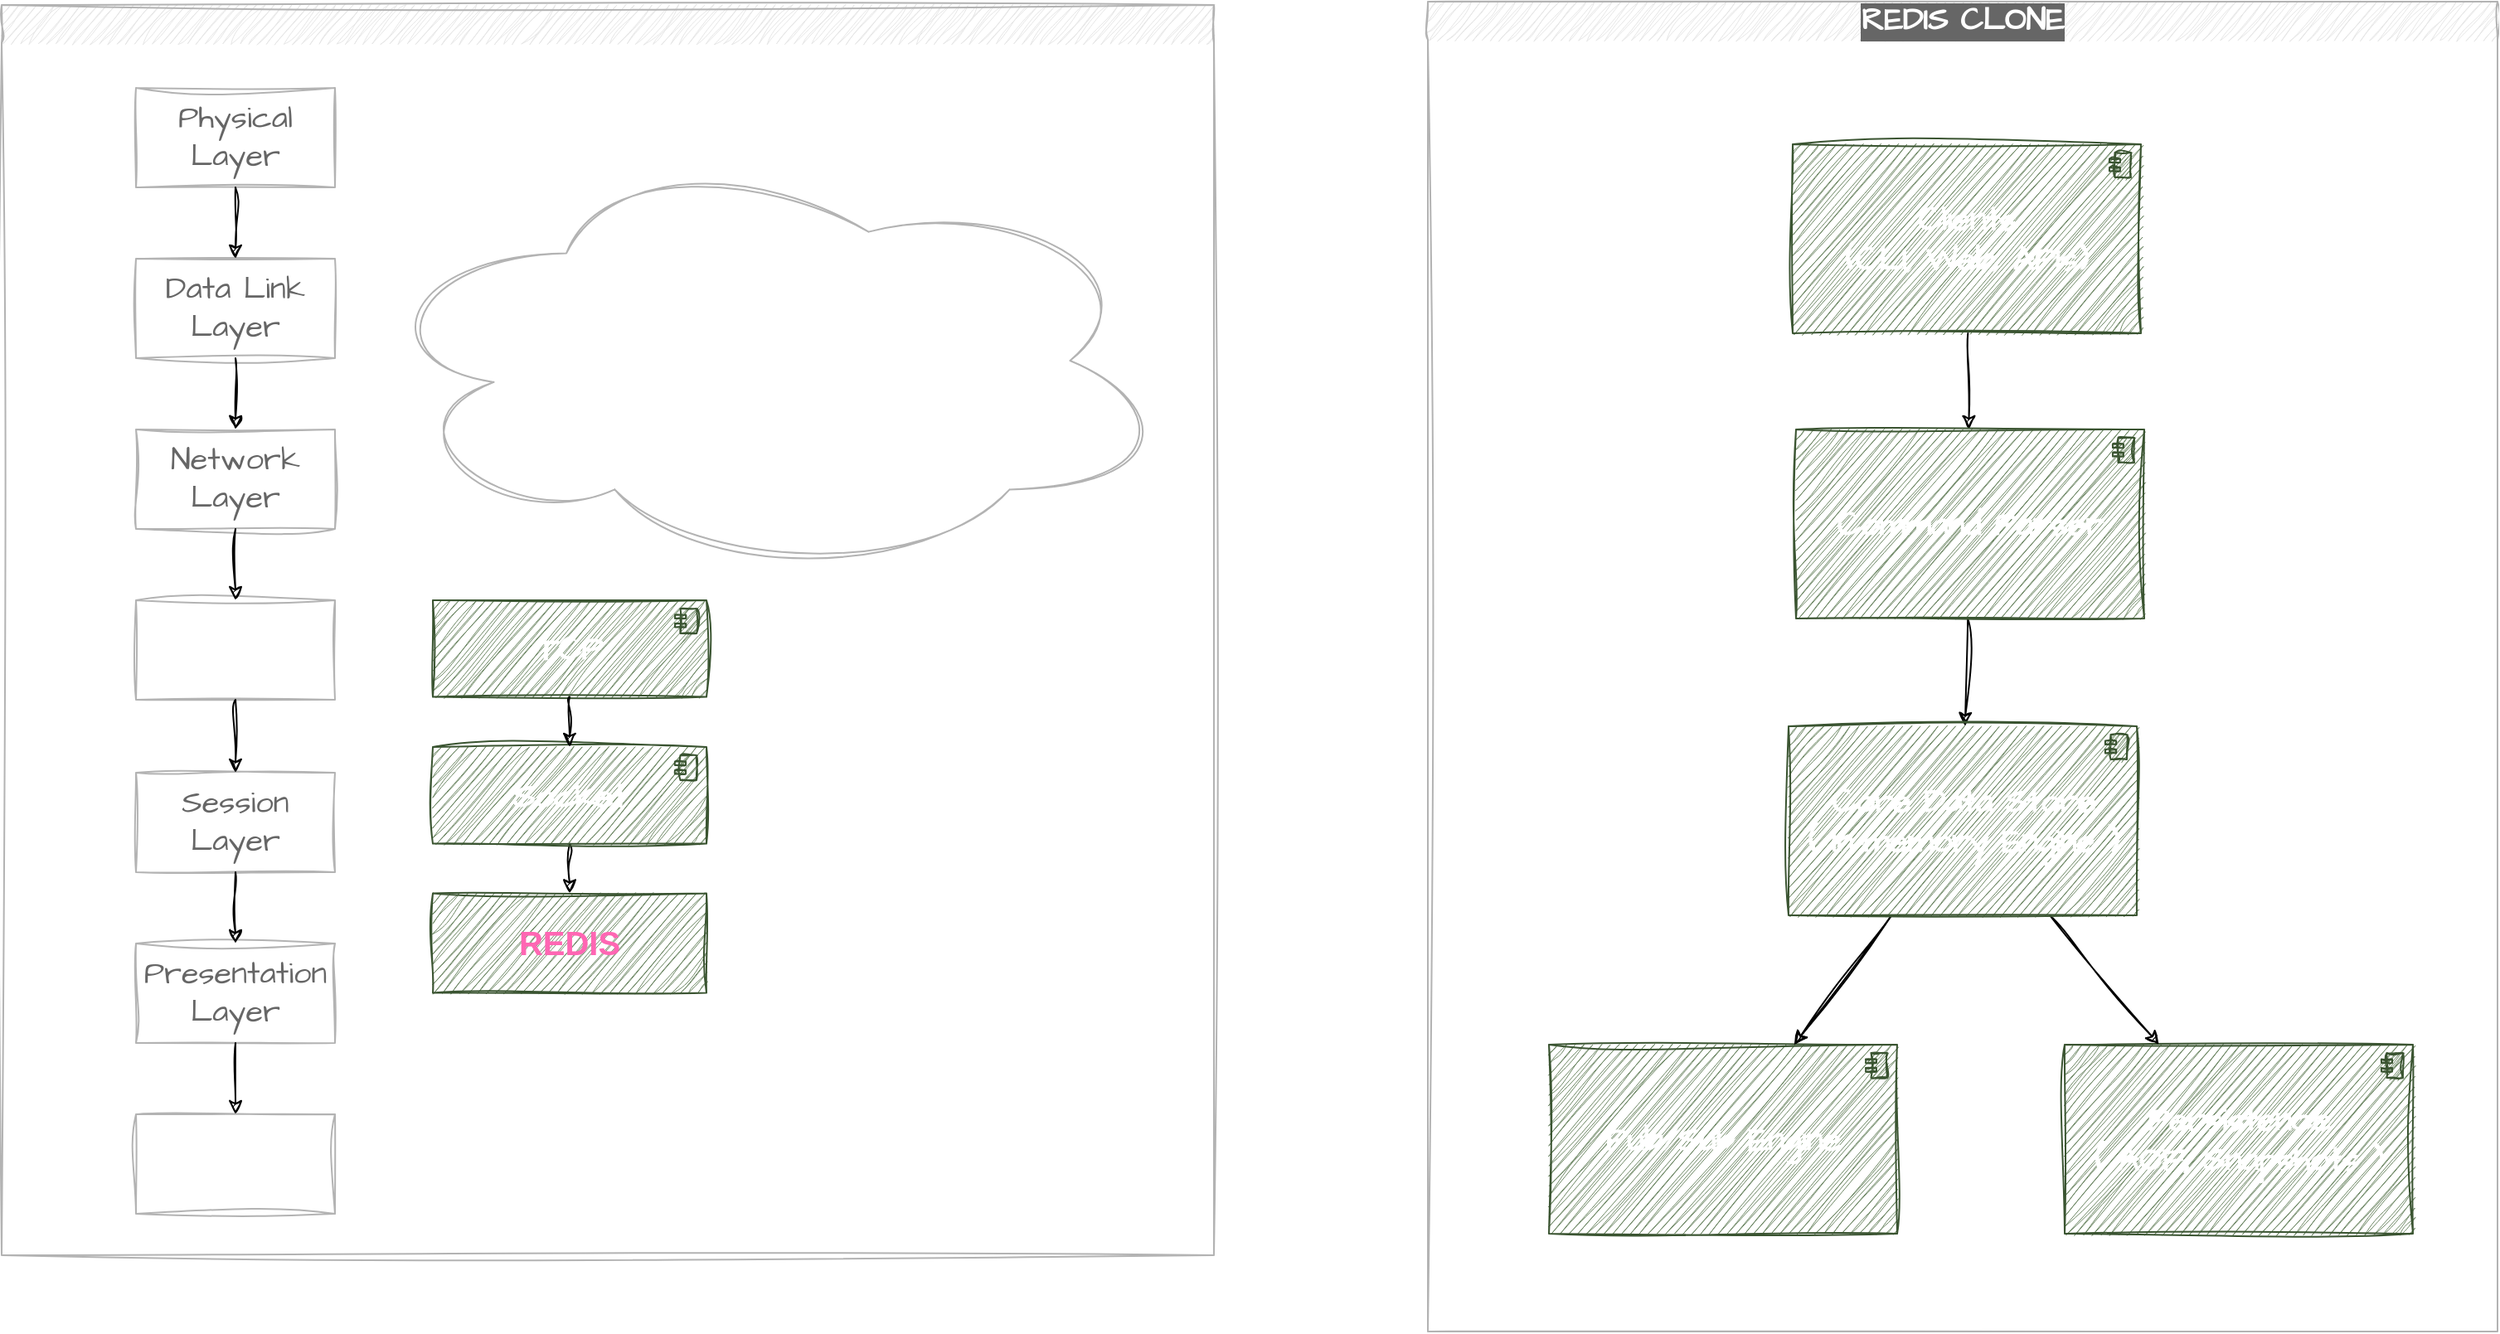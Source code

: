 <mxfile>
    <diagram id="MFL6O-MbSIStjAAEj5Fm" name="Page-1">
        <mxGraphModel dx="1001" dy="557" grid="0" gridSize="10" guides="1" tooltips="1" connect="1" arrows="1" fold="1" page="1" pageScale="1" pageWidth="850" pageHeight="1100" background="none" math="0" shadow="0">
            <root>
                <mxCell id="0"/>
                <mxCell id="1" parent="0"/>
                <mxCell id="8" value="REDIS CLONE" style="swimlane;whiteSpace=wrap;html=1;labelBackgroundColor=#666666;hachureGap=4;fillStyle=auto;strokeColor=#B3B3B3;fontFamily=Architects Daughter;fontSource=https%3A%2F%2Ffonts.googleapis.com%2Fcss%3Ffamily%3DArchitects%2BDaughter;fontSize=19;fontColor=#FFFFFF;fillColor=#E6E6E6;swimlaneLine=0;sketch=1;curveFitting=1;jiggle=2;gradientColor=none;" vertex="1" parent="1">
                    <mxGeometry x="932" y="137" width="645" height="802" as="geometry"/>
                </mxCell>
                <mxCell id="11" value="&lt;font color=&quot;#ffffff&quot;&gt;Persistence&lt;br&gt;( AOF, Snapshots&amp;nbsp;)&lt;br&gt;&lt;/font&gt;" style="html=1;outlineConnect=0;whiteSpace=wrap;shape=mxgraph.archimate3.application;appType=comp;archiType=square;hachureGap=4;fontFamily=Architects Daughter;fontSource=https%3A%2F%2Ffonts.googleapis.com%2Fcss%3Ffamily%3DArchitects%2BDaughter;fontSize=20;shadow=0;rounded=0;sketch=1;curveFitting=1;jiggle=2;fillStyle=auto;fontStyle=1;labelBackgroundColor=none;fillColor=#6d8764;strokeColor=#3A5431;fontColor=#ffffff;" vertex="1" parent="8">
                    <mxGeometry x="384" y="629" width="210" height="114" as="geometry"/>
                </mxCell>
                <mxCell id="6" value="&lt;font color=&quot;#ffffff&quot;&gt;Pub/Sub Engine&lt;br&gt;&lt;/font&gt;" style="html=1;outlineConnect=0;whiteSpace=wrap;shape=mxgraph.archimate3.application;appType=comp;archiType=square;hachureGap=4;fontFamily=Architects Daughter;fontSource=https%3A%2F%2Ffonts.googleapis.com%2Fcss%3Ffamily%3DArchitects%2BDaughter;fontSize=20;shadow=0;rounded=0;sketch=1;curveFitting=1;jiggle=2;fillStyle=auto;fontStyle=1;labelBackgroundColor=none;fillColor=#6d8764;strokeColor=#3A5431;fontColor=#ffffff;" vertex="1" parent="8">
                    <mxGeometry x="73" y="629" width="210" height="114" as="geometry"/>
                </mxCell>
                <mxCell id="19" value="" style="edgeStyle=none;sketch=1;hachureGap=4;jiggle=2;curveFitting=1;html=1;fontFamily=Architects Daughter;fontSource=https%3A%2F%2Ffonts.googleapis.com%2Fcss%3Ffamily%3DArchitects%2BDaughter;fontSize=19;fontColor=#FFFFFF;" edge="1" parent="8" source="2" target="5">
                    <mxGeometry relative="1" as="geometry"/>
                </mxCell>
                <mxCell id="2" value="&lt;font color=&quot;#ffffff&quot;&gt;Clients&lt;br&gt;(CLI, Web, APIs)&lt;br&gt;&lt;/font&gt;" style="html=1;outlineConnect=0;whiteSpace=wrap;shape=mxgraph.archimate3.application;appType=comp;archiType=square;hachureGap=4;fontFamily=Architects Daughter;fontSource=https%3A%2F%2Ffonts.googleapis.com%2Fcss%3Ffamily%3DArchitects%2BDaughter;fontSize=20;shadow=0;rounded=0;sketch=1;curveFitting=1;jiggle=2;fillStyle=auto;fontStyle=1;labelBackgroundColor=none;fillColor=#6d8764;strokeColor=#3A5431;fontColor=#ffffff;" vertex="1" parent="8">
                    <mxGeometry x="220" y="86" width="210" height="114" as="geometry"/>
                </mxCell>
                <mxCell id="20" value="" style="edgeStyle=none;sketch=1;hachureGap=4;jiggle=2;curveFitting=1;html=1;fontFamily=Architects Daughter;fontSource=https%3A%2F%2Ffonts.googleapis.com%2Fcss%3Ffamily%3DArchitects%2BDaughter;fontSize=19;fontColor=#FFFFFF;" edge="1" parent="8" source="5" target="7">
                    <mxGeometry relative="1" as="geometry"/>
                </mxCell>
                <mxCell id="5" value="&lt;font color=&quot;#ffffff&quot;&gt;Command Parser&lt;br&gt;&lt;/font&gt;" style="html=1;outlineConnect=0;whiteSpace=wrap;shape=mxgraph.archimate3.application;appType=comp;archiType=square;hachureGap=4;fontFamily=Architects Daughter;fontSource=https%3A%2F%2Ffonts.googleapis.com%2Fcss%3Ffamily%3DArchitects%2BDaughter;fontSize=20;shadow=0;rounded=0;sketch=1;curveFitting=1;jiggle=2;fillStyle=auto;fontStyle=1;labelBackgroundColor=none;fillColor=#6d8764;strokeColor=#3A5431;fontColor=#ffffff;" vertex="1" parent="8">
                    <mxGeometry x="222" y="258" width="210" height="114" as="geometry"/>
                </mxCell>
                <mxCell id="24" style="edgeStyle=none;sketch=1;hachureGap=4;jiggle=2;curveFitting=1;html=1;fontFamily=Architects Daughter;fontSource=https%3A%2F%2Ffonts.googleapis.com%2Fcss%3Ffamily%3DArchitects%2BDaughter;fontSize=19;fontColor=#FFFFFF;" edge="1" parent="8" source="7" target="6">
                    <mxGeometry relative="1" as="geometry"/>
                </mxCell>
                <mxCell id="25" value="" style="edgeStyle=none;sketch=1;hachureGap=4;jiggle=2;curveFitting=1;html=1;fontFamily=Architects Daughter;fontSource=https%3A%2F%2Ffonts.googleapis.com%2Fcss%3Ffamily%3DArchitects%2BDaughter;fontSize=19;fontColor=#FFFFFF;" edge="1" parent="8" source="7" target="6">
                    <mxGeometry relative="1" as="geometry"/>
                </mxCell>
                <mxCell id="28" style="edgeStyle=none;sketch=1;hachureGap=4;jiggle=2;curveFitting=1;html=1;exitX=0.75;exitY=1;exitDx=0;exitDy=0;exitPerimeter=0;fontFamily=Architects Daughter;fontSource=https%3A%2F%2Ffonts.googleapis.com%2Fcss%3Ffamily%3DArchitects%2BDaughter;fontSize=19;fontColor=#FFFFFF;" edge="1" parent="8" source="7" target="11">
                    <mxGeometry relative="1" as="geometry"/>
                </mxCell>
                <mxCell id="7" value="&lt;font color=&quot;#ffffff&quot;&gt;Core Data Store&lt;br&gt;( In-memory Engine )&lt;br&gt;&lt;/font&gt;" style="html=1;outlineConnect=0;whiteSpace=wrap;shape=mxgraph.archimate3.application;appType=comp;archiType=square;hachureGap=4;fontFamily=Architects Daughter;fontSource=https%3A%2F%2Ffonts.googleapis.com%2Fcss%3Ffamily%3DArchitects%2BDaughter;fontSize=20;shadow=0;rounded=0;sketch=1;curveFitting=1;jiggle=2;fillStyle=auto;fontStyle=1;labelBackgroundColor=none;fillColor=#6d8764;strokeColor=#3A5431;fontColor=#ffffff;" vertex="1" parent="8">
                    <mxGeometry x="217.5" y="437" width="210" height="114" as="geometry"/>
                </mxCell>
                <mxCell id="51" value="" style="group;movable=1;resizable=1;rotatable=1;deletable=1;editable=1;connectable=1;" vertex="1" connectable="0" parent="1">
                    <mxGeometry x="72" y="139" width="731" height="754" as="geometry"/>
                </mxCell>
                <mxCell id="13" value="" style="swimlane;whiteSpace=wrap;html=1;labelBackgroundColor=#666666;hachureGap=4;fillStyle=auto;strokeColor=#B3B3B3;fontFamily=Architects Daughter;fontSource=https%3A%2F%2Ffonts.googleapis.com%2Fcss%3Ffamily%3DArchitects%2BDaughter;fontSize=19;fontColor=#FFFFFF;fillColor=#E6E6E6;swimlaneLine=0;sketch=1;curveFitting=1;jiggle=2;gradientColor=none;container=0;movable=1;resizable=1;rotatable=1;deletable=1;editable=1;connectable=1;" vertex="1" parent="51">
                    <mxGeometry width="731" height="754" as="geometry"/>
                </mxCell>
                <mxCell id="54" value="&lt;font color=&quot;#ff66b3&quot; face=&quot;Helvetica&quot; data-font-src=&quot;https://fonts.googleapis.com/css?family=Architects+Daughter&quot;&gt;REDIS&lt;/font&gt;" style="whiteSpace=wrap;html=1;fontSize=20;fontFamily=Architects Daughter;fillColor=#6d8764;strokeColor=#3A5431;fontColor=#ffffff;hachureGap=4;fontSource=https%3A%2F%2Ffonts.googleapis.com%2Fcss%3Ffamily%3DArchitects%2BDaughter;shadow=0;rounded=0;sketch=1;curveFitting=1;jiggle=2;fillStyle=auto;fontStyle=1;labelBackgroundColor=none;movable=1;resizable=1;rotatable=1;deletable=1;editable=1;connectable=1;" vertex="1" parent="13">
                    <mxGeometry x="260" y="535.78" width="165" height="60" as="geometry"/>
                </mxCell>
                <mxCell id="55" value="" style="edgeStyle=none;sketch=1;hachureGap=4;jiggle=2;curveFitting=1;html=1;fontFamily=Architects Daughter;fontSource=https%3A%2F%2Ffonts.googleapis.com%2Fcss%3Ffamily%3DArchitects%2BDaughter;fontSize=30;fontColor=#FFFFFF;movable=1;resizable=1;rotatable=1;deletable=1;editable=1;connectable=1;" edge="1" parent="13" source="18" target="54">
                    <mxGeometry relative="1" as="geometry"/>
                </mxCell>
                <mxCell id="17" value="&lt;p&gt;&lt;font color=&quot;#ffffff&quot;&gt;TCP&lt;/font&gt;&lt;br&gt;&lt;/p&gt;" style="html=1;outlineConnect=0;whiteSpace=wrap;shape=mxgraph.archimate3.application;appType=comp;archiType=square;hachureGap=4;fontFamily=Architects Daughter;fontSource=https%3A%2F%2Ffonts.googleapis.com%2Fcss%3Ffamily%3DArchitects%2BDaughter;fontSize=20;shadow=0;rounded=0;sketch=1;curveFitting=1;jiggle=2;fillStyle=auto;fontStyle=1;labelBackgroundColor=none;fillColor=#6d8764;strokeColor=#3A5431;fontColor=#ffffff;movable=1;resizable=1;rotatable=1;deletable=1;editable=1;connectable=1;" vertex="1" parent="13">
                    <mxGeometry x="260" y="359.003" width="165" height="58.283" as="geometry"/>
                </mxCell>
                <mxCell id="18" value="&lt;p&gt;&lt;font color=&quot;#ffffff&quot;&gt;Socket&lt;/font&gt;&lt;br&gt;&lt;/p&gt;" style="html=1;outlineConnect=0;whiteSpace=wrap;shape=mxgraph.archimate3.application;appType=comp;archiType=square;hachureGap=4;fontFamily=Architects Daughter;fontSource=https%3A%2F%2Ffonts.googleapis.com%2Fcss%3Ffamily%3DArchitects%2BDaughter;fontSize=20;shadow=0;rounded=0;sketch=1;curveFitting=1;jiggle=2;fillStyle=auto;fontStyle=1;labelBackgroundColor=none;fillColor=#6d8764;strokeColor=#3A5431;fontColor=#ffffff;movable=1;resizable=1;rotatable=1;deletable=1;editable=1;connectable=1;" vertex="1" parent="13">
                    <mxGeometry x="260" y="447.497" width="165" height="58.283" as="geometry"/>
                </mxCell>
                <mxCell id="30" value="" style="edgeStyle=none;sketch=1;hachureGap=4;jiggle=2;curveFitting=1;html=1;fontFamily=Architects Daughter;fontSource=https%3A%2F%2Ffonts.googleapis.com%2Fcss%3Ffamily%3DArchitects%2BDaughter;fontSize=19;fontColor=#FFFFFF;movable=1;resizable=1;rotatable=1;deletable=1;editable=1;connectable=1;" edge="1" parent="13" source="17" target="18">
                    <mxGeometry relative="1" as="geometry"/>
                </mxCell>
                <mxCell id="31" value="&lt;font color=&quot;#666666&quot;&gt;Physical Layer&lt;/font&gt;" style="rounded=0;whiteSpace=wrap;html=1;labelBackgroundColor=none;sketch=1;hachureGap=4;jiggle=2;fillStyle=auto;curveFitting=1;strokeColor=#B3B3B3;fontFamily=Architects Daughter;fontSource=https%3A%2F%2Ffonts.googleapis.com%2Fcss%3Ffamily%3DArchitects%2BDaughter;fontSize=19;fontColor=#FFFFFF;fillColor=default;gradientColor=none;container=0;movable=1;resizable=1;rotatable=1;deletable=1;editable=1;connectable=1;" vertex="1" parent="51">
                    <mxGeometry x="81" y="50" width="120" height="60" as="geometry"/>
                </mxCell>
                <mxCell id="32" value="Data Link Layer" style="rounded=0;whiteSpace=wrap;html=1;labelBackgroundColor=none;sketch=1;hachureGap=4;jiggle=2;fillStyle=auto;curveFitting=1;strokeColor=#B3B3B3;fontFamily=Architects Daughter;fontSource=https%3A%2F%2Ffonts.googleapis.com%2Fcss%3Ffamily%3DArchitects%2BDaughter;fontSize=19;fontColor=#666666;fillColor=default;gradientColor=none;container=0;movable=1;resizable=1;rotatable=1;deletable=1;editable=1;connectable=1;" vertex="1" parent="51">
                    <mxGeometry x="81" y="153" width="120" height="60" as="geometry"/>
                </mxCell>
                <mxCell id="41" value="" style="edgeStyle=none;sketch=1;hachureGap=4;jiggle=2;curveFitting=1;html=1;fontFamily=Architects Daughter;fontSource=https%3A%2F%2Ffonts.googleapis.com%2Fcss%3Ffamily%3DArchitects%2BDaughter;fontSize=19;fontColor=#FFFFFF;movable=1;resizable=1;rotatable=1;deletable=1;editable=1;connectable=1;" edge="1" parent="51" source="31" target="32">
                    <mxGeometry relative="1" as="geometry"/>
                </mxCell>
                <mxCell id="33" value="&lt;font style=&quot;&quot; color=&quot;#666666&quot;&gt;Network Layer&lt;/font&gt;" style="rounded=0;whiteSpace=wrap;html=1;labelBackgroundColor=none;sketch=1;hachureGap=4;jiggle=2;fillStyle=auto;curveFitting=1;strokeColor=#B3B3B3;fontFamily=Architects Daughter;fontSource=https%3A%2F%2Ffonts.googleapis.com%2Fcss%3Ffamily%3DArchitects%2BDaughter;fontSize=19;fontColor=#FFFFFF;fillColor=default;gradientColor=none;container=0;movable=1;resizable=1;rotatable=1;deletable=1;editable=1;connectable=1;" vertex="1" parent="51">
                    <mxGeometry x="81" y="256" width="120" height="60" as="geometry"/>
                </mxCell>
                <mxCell id="42" value="" style="edgeStyle=none;sketch=1;hachureGap=4;jiggle=2;curveFitting=1;html=1;fontFamily=Architects Daughter;fontSource=https%3A%2F%2Ffonts.googleapis.com%2Fcss%3Ffamily%3DArchitects%2BDaughter;fontSize=19;fontColor=#FFFFFF;movable=1;resizable=1;rotatable=1;deletable=1;editable=1;connectable=1;" edge="1" parent="51" source="32" target="33">
                    <mxGeometry relative="1" as="geometry"/>
                </mxCell>
                <mxCell id="34" value="&lt;b style=&quot;&quot;&gt;Transport Layer&lt;/b&gt;" style="rounded=0;whiteSpace=wrap;html=1;labelBackgroundColor=none;sketch=1;hachureGap=4;jiggle=2;fillStyle=auto;curveFitting=1;strokeColor=#B3B3B3;fontFamily=Architects Daughter;fontSource=https%3A%2F%2Ffonts.googleapis.com%2Fcss%3Ffamily%3DArchitects%2BDaughter;fontSize=19;fontColor=#FFFFFF;fillColor=default;gradientColor=none;container=0;movable=1;resizable=1;rotatable=1;deletable=1;editable=1;connectable=1;" vertex="1" parent="51">
                    <mxGeometry x="81" y="359" width="120" height="60" as="geometry"/>
                </mxCell>
                <mxCell id="43" value="" style="edgeStyle=none;sketch=1;hachureGap=4;jiggle=2;curveFitting=1;html=1;fontFamily=Architects Daughter;fontSource=https%3A%2F%2Ffonts.googleapis.com%2Fcss%3Ffamily%3DArchitects%2BDaughter;fontSize=19;fontColor=#FFFFFF;movable=1;resizable=1;rotatable=1;deletable=1;editable=1;connectable=1;" edge="1" parent="51" source="33" target="34">
                    <mxGeometry relative="1" as="geometry"/>
                </mxCell>
                <mxCell id="35" value="Session Layer" style="rounded=0;whiteSpace=wrap;html=1;labelBackgroundColor=none;sketch=1;hachureGap=4;jiggle=2;fillStyle=auto;curveFitting=1;strokeColor=#B3B3B3;fontFamily=Architects Daughter;fontSource=https%3A%2F%2Ffonts.googleapis.com%2Fcss%3Ffamily%3DArchitects%2BDaughter;fontSize=19;fontColor=#666666;fillColor=default;gradientColor=none;container=0;movable=1;resizable=1;rotatable=1;deletable=1;editable=1;connectable=1;" vertex="1" parent="51">
                    <mxGeometry x="81" y="463" width="120" height="60" as="geometry"/>
                </mxCell>
                <mxCell id="44" value="" style="edgeStyle=none;sketch=1;hachureGap=4;jiggle=2;curveFitting=1;html=1;fontFamily=Architects Daughter;fontSource=https%3A%2F%2Ffonts.googleapis.com%2Fcss%3Ffamily%3DArchitects%2BDaughter;fontSize=19;fontColor=#FFFFFF;movable=1;resizable=1;rotatable=1;deletable=1;editable=1;connectable=1;" edge="1" parent="51" source="34" target="35">
                    <mxGeometry relative="1" as="geometry"/>
                </mxCell>
                <mxCell id="36" value="Presentation Layer" style="rounded=0;whiteSpace=wrap;html=1;labelBackgroundColor=none;sketch=1;hachureGap=4;jiggle=2;fillStyle=auto;curveFitting=1;strokeColor=#B3B3B3;fontFamily=Architects Daughter;fontSource=https%3A%2F%2Ffonts.googleapis.com%2Fcss%3Ffamily%3DArchitects%2BDaughter;fontSize=19;fontColor=#666666;fillColor=default;gradientColor=none;container=0;movable=1;resizable=1;rotatable=1;deletable=1;editable=1;connectable=1;" vertex="1" parent="51">
                    <mxGeometry x="81" y="566" width="120" height="60" as="geometry"/>
                </mxCell>
                <mxCell id="45" value="" style="edgeStyle=none;sketch=1;hachureGap=4;jiggle=2;curveFitting=1;html=1;fontFamily=Architects Daughter;fontSource=https%3A%2F%2Ffonts.googleapis.com%2Fcss%3Ffamily%3DArchitects%2BDaughter;fontSize=19;fontColor=#FFFFFF;movable=1;resizable=1;rotatable=1;deletable=1;editable=1;connectable=1;" edge="1" parent="51" source="35" target="36">
                    <mxGeometry relative="1" as="geometry"/>
                </mxCell>
                <mxCell id="37" value="&lt;b&gt;&lt;font color=&quot;#ffffff&quot;&gt;Application Layer&lt;/font&gt;&lt;/b&gt;" style="rounded=0;whiteSpace=wrap;html=1;labelBackgroundColor=none;sketch=1;hachureGap=4;jiggle=2;fillStyle=auto;curveFitting=1;strokeColor=#B3B3B3;fontFamily=Architects Daughter;fontSource=https%3A%2F%2Ffonts.googleapis.com%2Fcss%3Ffamily%3DArchitects%2BDaughter;fontSize=19;fontColor=#FF3399;fillColor=default;gradientColor=none;container=0;movable=1;resizable=1;rotatable=1;deletable=1;editable=1;connectable=1;" vertex="1" parent="51">
                    <mxGeometry x="81" y="669" width="120" height="60" as="geometry"/>
                </mxCell>
                <mxCell id="46" value="" style="edgeStyle=none;sketch=1;hachureGap=4;jiggle=2;curveFitting=1;html=1;fontFamily=Architects Daughter;fontSource=https%3A%2F%2Ffonts.googleapis.com%2Fcss%3Ffamily%3DArchitects%2BDaughter;fontSize=19;fontColor=#FFFFFF;movable=1;resizable=1;rotatable=1;deletable=1;editable=1;connectable=1;" edge="1" parent="51" source="36" target="37">
                    <mxGeometry relative="1" as="geometry"/>
                </mxCell>
                <mxCell id="49" value="&lt;span style=&quot;&quot;&gt;Different computer systems &amp;amp;&lt;/span&gt;&lt;br style=&quot;&quot;&gt;&lt;span style=&quot;&quot;&gt;devices&amp;nbsp;can communicate with&amp;nbsp;&lt;/span&gt;&lt;br style=&quot;&quot;&gt;&lt;span style=&quot;&quot;&gt;each other&amp;nbsp;across a network&amp;nbsp;&lt;/span&gt;" style="ellipse;shape=cloud;whiteSpace=wrap;html=1;labelBackgroundColor=none;sketch=1;hachureGap=4;jiggle=2;fillStyle=auto;curveFitting=1;strokeColor=#B3B3B3;fontFamily=Architects Daughter;fontSource=https%3A%2F%2Ffonts.googleapis.com%2Fcss%3Ffamily%3DArchitects%2BDaughter;fontSize=19;fontColor=#FFFFFF;fillColor=default;gradientColor=none;container=0;movable=1;resizable=1;rotatable=1;deletable=1;editable=1;connectable=1;" vertex="1" parent="51">
                    <mxGeometry x="219" y="85" width="486" height="259" as="geometry"/>
                </mxCell>
                <mxCell id="50" value="&lt;span style=&quot;font-weight: 700;&quot;&gt;&lt;font style=&quot;font-size: 30px;&quot;&gt;7 Layers OSI Model&lt;/font&gt;&lt;/span&gt;" style="text;html=1;align=center;verticalAlign=middle;resizable=1;points=[];autosize=1;strokeColor=none;fillColor=none;fontSize=19;fontFamily=Architects Daughter;fontColor=#FFFFFF;sketch=1;hachureGap=4;jiggle=2;curveFitting=1;fontSource=https%3A%2F%2Ffonts.googleapis.com%2Fcss%3Ffamily%3DArchitects%2BDaughter;container=0;movable=1;rotatable=1;deletable=1;editable=1;connectable=1;" vertex="1" parent="51">
                    <mxGeometry x="329.5" y="45" width="295" height="48" as="geometry"/>
                </mxCell>
            </root>
        </mxGraphModel>
    </diagram>
</mxfile>